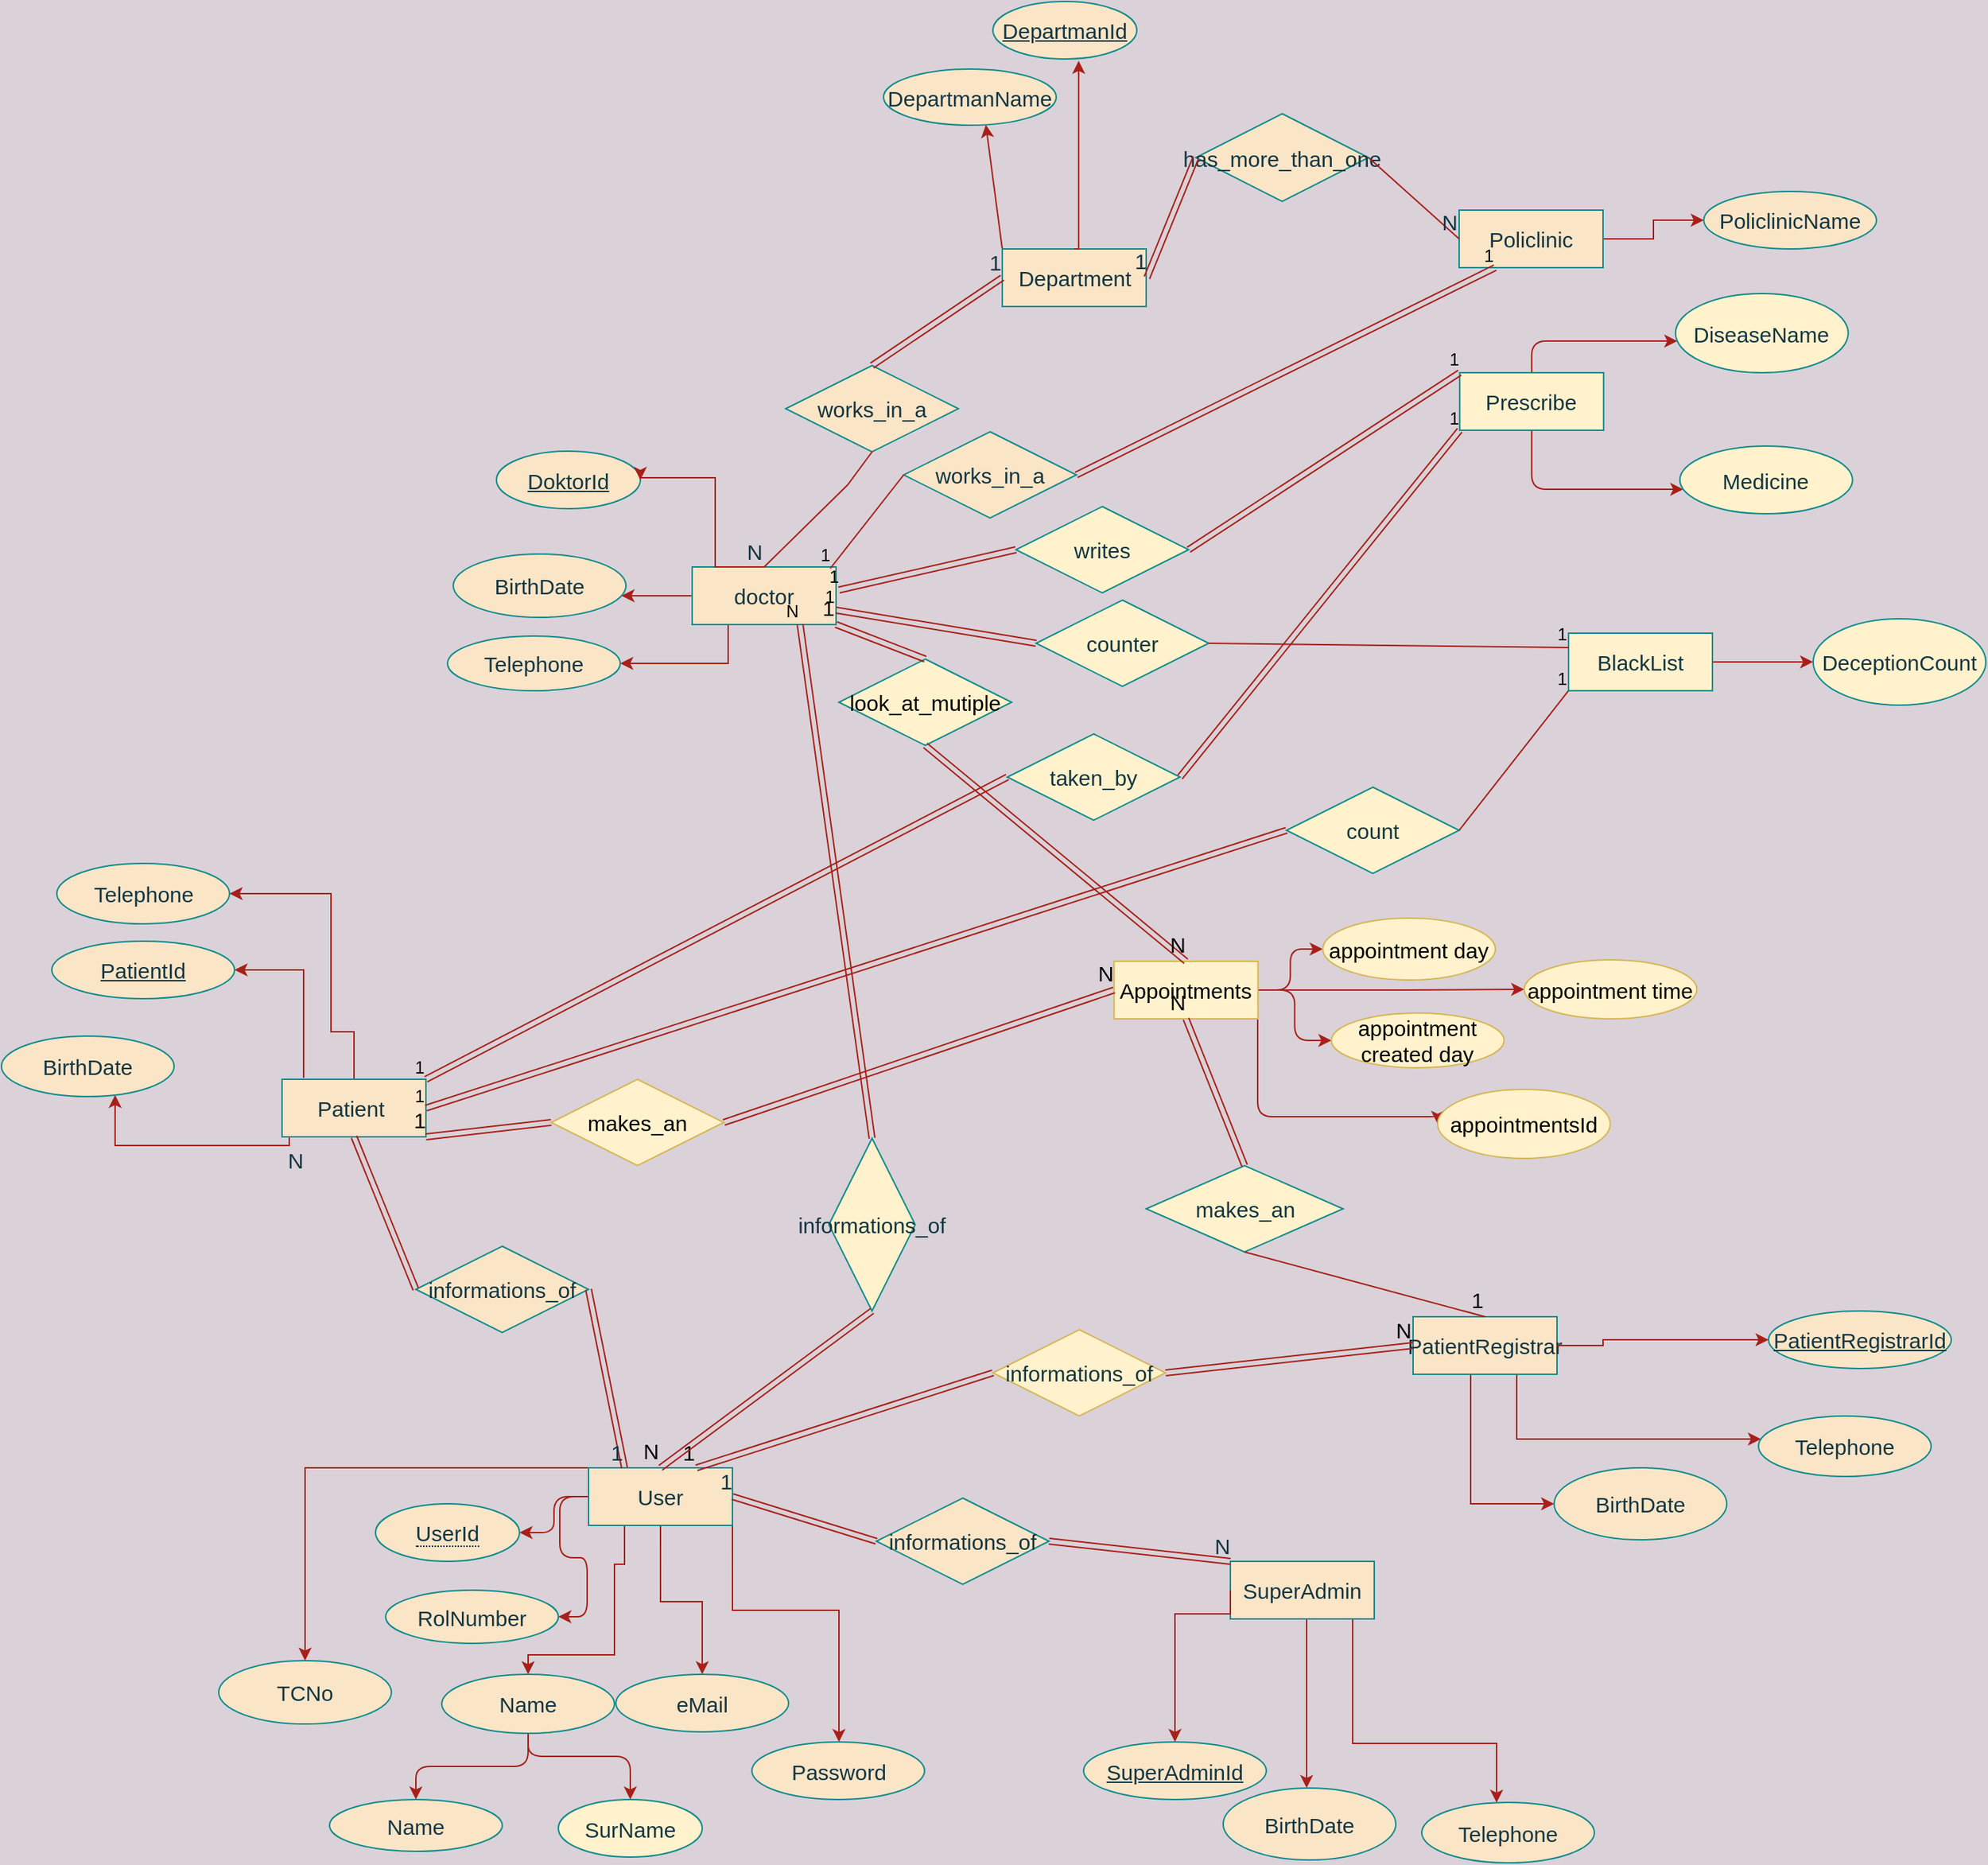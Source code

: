 <mxfile version="14.6.1" type="device" pages="2"><diagram id="uoo-feYlj71IpdQQtwXi" name="Page-1"><mxGraphModel dx="2315" dy="1972" grid="0" gridSize="10" guides="1" tooltips="1" connect="1" arrows="1" fold="1" page="1" pageScale="1" pageWidth="827" pageHeight="1169" background="#DAD2D8" math="0" shadow="0"><root><mxCell id="0"/><mxCell id="1" parent="0"/><mxCell id="DQ1K6QpYtlFkq78ERx-i-27" value="" style="edgeStyle=orthogonalEdgeStyle;rounded=0;orthogonalLoop=1;jettySize=auto;html=1;exitX=0.25;exitY=1;exitDx=0;exitDy=0;strokeColor=#A8201A;fontColor=#143642;labelBackgroundColor=#DAD2D8;fontSize=15;entryX=1;entryY=0.5;entryDx=0;entryDy=0;" parent="1" source="DQ1K6QpYtlFkq78ERx-i-9" target="DQ1K6QpYtlFkq78ERx-i-25" edge="1"><mxGeometry relative="1" as="geometry"><Array as="points"><mxPoint x="236" y="130"/></Array></mxGeometry></mxCell><mxCell id="DQ1K6QpYtlFkq78ERx-i-110" value="" style="edgeStyle=orthogonalEdgeStyle;rounded=0;orthogonalLoop=1;jettySize=auto;html=1;strokeColor=#A8201A;fontColor=#143642;labelBackgroundColor=#DAD2D8;fontSize=15;" parent="1" source="DQ1K6QpYtlFkq78ERx-i-9" target="DQ1K6QpYtlFkq78ERx-i-109" edge="1"><mxGeometry relative="1" as="geometry"><Array as="points"><mxPoint x="172" y="83"/><mxPoint x="172" y="83"/></Array></mxGeometry></mxCell><mxCell id="DQ1K6QpYtlFkq78ERx-i-9" value="doctor" style="whiteSpace=wrap;html=1;align=center;fillColor=#FAE5C7;strokeColor=#0F8B8D;fontColor=#143642;fontSize=15;" parent="1" vertex="1"><mxGeometry x="211" y="63" width="100" height="40" as="geometry"/></mxCell><mxCell id="DQ1K6QpYtlFkq78ERx-i-25" value="Telephone" style="ellipse;whiteSpace=wrap;html=1;fillColor=#FAE5C7;strokeColor=#0F8B8D;fontColor=#143642;fontSize=15;" parent="1" vertex="1"><mxGeometry x="41" y="110.99" width="120" height="38" as="geometry"/></mxCell><mxCell id="DQ1K6QpYtlFkq78ERx-i-42" value="" style="edgeStyle=orthogonalEdgeStyle;rounded=0;orthogonalLoop=1;jettySize=auto;html=1;strokeColor=#A8201A;fontColor=#143642;labelBackgroundColor=#DAD2D8;fontSize=15;" parent="1" source="DQ1K6QpYtlFkq78ERx-i-31" target="DQ1K6QpYtlFkq78ERx-i-41" edge="1"><mxGeometry relative="1" as="geometry"><Array as="points"><mxPoint x="434" y="-262"/></Array></mxGeometry></mxCell><mxCell id="DQ1K6QpYtlFkq78ERx-i-31" value="Department" style="whiteSpace=wrap;html=1;align=center;fillColor=#FAE5C7;strokeColor=#0F8B8D;fontColor=#143642;fontSize=15;" parent="1" vertex="1"><mxGeometry x="426.5" y="-158" width="100" height="40" as="geometry"/></mxCell><mxCell id="DQ1K6QpYtlFkq78ERx-i-39" value="DoktorId" style="ellipse;whiteSpace=wrap;html=1;align=center;fontStyle=4;fillColor=#FAE5C7;strokeColor=#0F8B8D;fontColor=#143642;fontSize=15;" parent="1" vertex="1"><mxGeometry x="75" y="-17.5" width="100" height="40" as="geometry"/></mxCell><mxCell id="DQ1K6QpYtlFkq78ERx-i-40" value="" style="edgeStyle=orthogonalEdgeStyle;rounded=0;orthogonalLoop=1;jettySize=auto;html=1;exitX=0.5;exitY=0;exitDx=0;exitDy=0;strokeColor=#A8201A;fontColor=#143642;labelBackgroundColor=#DAD2D8;entryX=1;entryY=0.5;entryDx=0;entryDy=0;fontSize=15;" parent="1" source="DQ1K6QpYtlFkq78ERx-i-9" target="DQ1K6QpYtlFkq78ERx-i-39" edge="1"><mxGeometry relative="1" as="geometry"><mxPoint x="303" y="110" as="sourcePoint"/><mxPoint x="328" y="191.504" as="targetPoint"/><Array as="points"><mxPoint x="227" y="63"/><mxPoint x="227" y="1"/></Array></mxGeometry></mxCell><mxCell id="DQ1K6QpYtlFkq78ERx-i-41" value="DepartmanName" style="ellipse;whiteSpace=wrap;html=1;fillColor=#FAE5C7;strokeColor=#0F8B8D;fontColor=#143642;fontSize=15;" parent="1" vertex="1"><mxGeometry x="344" y="-283" width="120" height="39" as="geometry"/></mxCell><mxCell id="DQ1K6QpYtlFkq78ERx-i-45" value="DepartmanId" style="ellipse;whiteSpace=wrap;html=1;align=center;fontStyle=4;fillColor=#FAE5C7;strokeColor=#0F8B8D;fontColor=#143642;fontSize=15;" parent="1" vertex="1"><mxGeometry x="420" y="-330" width="100" height="40" as="geometry"/></mxCell><mxCell id="DQ1K6QpYtlFkq78ERx-i-47" value="" style="edgeStyle=orthogonalEdgeStyle;rounded=0;orthogonalLoop=1;jettySize=auto;html=1;exitX=0.5;exitY=0;exitDx=0;exitDy=0;entryX=0.596;entryY=1.032;entryDx=0;entryDy=0;entryPerimeter=0;strokeColor=#A8201A;fontColor=#143642;labelBackgroundColor=#DAD2D8;fontSize=15;" parent="1" source="DQ1K6QpYtlFkq78ERx-i-31" target="DQ1K6QpYtlFkq78ERx-i-45" edge="1"><mxGeometry relative="1" as="geometry"><mxPoint x="715.5" y="-43.0" as="sourcePoint"/><mxPoint x="715.5" y="-94" as="targetPoint"/><Array as="points"><mxPoint x="480" y="-158"/></Array></mxGeometry></mxCell><mxCell id="DQ1K6QpYtlFkq78ERx-i-54" value="" style="edgeStyle=orthogonalEdgeStyle;rounded=0;orthogonalLoop=1;jettySize=auto;html=1;strokeColor=#A8201A;fontColor=#143642;labelBackgroundColor=#DAD2D8;fontSize=15;" parent="1" source="DQ1K6QpYtlFkq78ERx-i-50" target="DQ1K6QpYtlFkq78ERx-i-53" edge="1"><mxGeometry relative="1" as="geometry"/></mxCell><mxCell id="DQ1K6QpYtlFkq78ERx-i-50" value="Policlinic" style="whiteSpace=wrap;html=1;align=center;fillColor=#FAE5C7;strokeColor=#0F8B8D;fontColor=#143642;fontSize=15;" parent="1" vertex="1"><mxGeometry x="744" y="-185" width="100" height="40" as="geometry"/></mxCell><mxCell id="DQ1K6QpYtlFkq78ERx-i-53" value="PoliclinicName" style="ellipse;whiteSpace=wrap;html=1;fillColor=#FAE5C7;strokeColor=#0F8B8D;fontColor=#143642;fontSize=15;" parent="1" vertex="1"><mxGeometry x="914" y="-198" width="120" height="40" as="geometry"/></mxCell><mxCell id="DQ1K6QpYtlFkq78ERx-i-58" value="&lt;font style=&quot;vertical-align: inherit ; font-size: 15px&quot;&gt;&lt;font style=&quot;vertical-align: inherit ; font-size: 15px&quot;&gt;&lt;font style=&quot;vertical-align: inherit ; font-size: 15px&quot;&gt;&lt;font style=&quot;vertical-align: inherit ; font-size: 15px&quot;&gt;works_in_a&lt;/font&gt;&lt;/font&gt;&lt;/font&gt;&lt;/font&gt;" style="shape=rhombus;perimeter=rhombusPerimeter;whiteSpace=wrap;html=1;align=center;fillColor=#FAE5C7;strokeColor=#0F8B8D;fontColor=#143642;fontSize=15;" parent="1" vertex="1"><mxGeometry x="276" y="-77" width="120" height="60" as="geometry"/></mxCell><mxCell id="DQ1K6QpYtlFkq78ERx-i-65" value="&lt;font style=&quot;vertical-align: inherit ; font-size: 15px&quot;&gt;&lt;font style=&quot;vertical-align: inherit ; font-size: 15px&quot;&gt;has_more_than_one&lt;/font&gt;&lt;/font&gt;" style="shape=rhombus;perimeter=rhombusPerimeter;whiteSpace=wrap;html=1;align=center;fillColor=#FAE5C7;strokeColor=#0F8B8D;fontColor=#143642;fontSize=15;" parent="1" vertex="1"><mxGeometry x="561" y="-252" width="120" height="61" as="geometry"/></mxCell><mxCell id="DQ1K6QpYtlFkq78ERx-i-68" value="" style="shape=link;html=1;rounded=0;entryX=0;entryY=0.5;entryDx=0;entryDy=0;exitX=0.5;exitY=0;exitDx=0;exitDy=0;strokeColor=#A8201A;fontColor=#143642;labelBackgroundColor=#DAD2D8;fontSize=15;" parent="1" source="DQ1K6QpYtlFkq78ERx-i-58" target="DQ1K6QpYtlFkq78ERx-i-31" edge="1"><mxGeometry relative="1" as="geometry"><mxPoint x="384" y="-108.67" as="sourcePoint"/><mxPoint x="544" y="-108.67" as="targetPoint"/><Array as="points"/></mxGeometry></mxCell><mxCell id="DQ1K6QpYtlFkq78ERx-i-69" value="1" style="resizable=0;html=1;align=right;verticalAlign=bottom;fillColor=#FAE5C7;strokeColor=#0F8B8D;fontColor=#143642;fontSize=15;" parent="DQ1K6QpYtlFkq78ERx-i-68" connectable="0" vertex="1"><mxGeometry x="1" relative="1" as="geometry"/></mxCell><mxCell id="DQ1K6QpYtlFkq78ERx-i-70" value="" style="endArrow=none;html=1;rounded=0;entryX=0.5;entryY=0;entryDx=0;entryDy=0;exitX=0.5;exitY=1;exitDx=0;exitDy=0;strokeColor=#A8201A;fontColor=#143642;labelBackgroundColor=#DAD2D8;fontSize=15;" parent="1" source="DQ1K6QpYtlFkq78ERx-i-58" target="DQ1K6QpYtlFkq78ERx-i-9" edge="1"><mxGeometry relative="1" as="geometry"><mxPoint x="316" y="14.33" as="sourcePoint"/><mxPoint x="476" y="14.33" as="targetPoint"/><Array as="points"><mxPoint x="319" y="6"/></Array></mxGeometry></mxCell><mxCell id="DQ1K6QpYtlFkq78ERx-i-71" value="N" style="resizable=0;html=1;align=right;verticalAlign=bottom;fillColor=#FAE5C7;strokeColor=#0F8B8D;fontColor=#143642;fontSize=15;" parent="DQ1K6QpYtlFkq78ERx-i-70" connectable="0" vertex="1"><mxGeometry x="1" relative="1" as="geometry"/></mxCell><mxCell id="DQ1K6QpYtlFkq78ERx-i-72" value="" style="shape=link;html=1;rounded=0;exitX=0;exitY=0.5;exitDx=0;exitDy=0;strokeColor=#A8201A;fontColor=#143642;labelBackgroundColor=#DAD2D8;fontSize=15;" parent="1" source="DQ1K6QpYtlFkq78ERx-i-65" edge="1"><mxGeometry relative="1" as="geometry"><mxPoint x="542" y="89" as="sourcePoint"/><mxPoint x="527" y="-138" as="targetPoint"/><Array as="points"/></mxGeometry></mxCell><mxCell id="DQ1K6QpYtlFkq78ERx-i-73" value="1" style="resizable=0;html=1;align=right;verticalAlign=bottom;fillColor=#FAE5C7;strokeColor=#0F8B8D;fontColor=#143642;fontSize=15;" parent="DQ1K6QpYtlFkq78ERx-i-72" connectable="0" vertex="1"><mxGeometry x="1" relative="1" as="geometry"/></mxCell><mxCell id="DQ1K6QpYtlFkq78ERx-i-74" value="" style="endArrow=none;html=1;rounded=0;entryX=0;entryY=0.5;entryDx=0;entryDy=0;exitX=1;exitY=0.5;exitDx=0;exitDy=0;strokeColor=#A8201A;fontColor=#143642;labelBackgroundColor=#DAD2D8;fontSize=15;" parent="1" source="DQ1K6QpYtlFkq78ERx-i-65" target="DQ1K6QpYtlFkq78ERx-i-50" edge="1"><mxGeometry relative="1" as="geometry"><mxPoint x="911" y="-77" as="sourcePoint"/><mxPoint x="271" y="73.0" as="targetPoint"/><Array as="points"/></mxGeometry></mxCell><mxCell id="DQ1K6QpYtlFkq78ERx-i-75" value="N" style="resizable=0;html=1;align=right;verticalAlign=bottom;fillColor=#FAE5C7;strokeColor=#0F8B8D;fontColor=#143642;fontSize=15;" parent="DQ1K6QpYtlFkq78ERx-i-74" connectable="0" vertex="1"><mxGeometry x="1" relative="1" as="geometry"/></mxCell><mxCell id="DQ1K6QpYtlFkq78ERx-i-109" value="BirthDate" style="ellipse;whiteSpace=wrap;html=1;fillColor=#FAE5C7;strokeColor=#0F8B8D;fontColor=#143642;fontSize=15;" parent="1" vertex="1"><mxGeometry x="45" y="54" width="120" height="44" as="geometry"/></mxCell><mxCell id="DQ1K6QpYtlFkq78ERx-i-163" value="" style="edgeStyle=orthogonalEdgeStyle;rounded=0;orthogonalLoop=1;jettySize=auto;html=1;strokeColor=#A8201A;fontColor=#143642;labelBackgroundColor=#DAD2D8;fontSize=15;" parent="1" source="DQ1K6QpYtlFkq78ERx-i-167" target="DQ1K6QpYtlFkq78ERx-i-174" edge="1"><mxGeometry relative="1" as="geometry"><Array as="points"><mxPoint x="784" y="669"/></Array></mxGeometry></mxCell><mxCell id="DQ1K6QpYtlFkq78ERx-i-166" value="" style="edgeStyle=orthogonalEdgeStyle;rounded=0;orthogonalLoop=1;jettySize=auto;html=1;strokeColor=#A8201A;fontColor=#143642;labelBackgroundColor=#DAD2D8;fontSize=15;" parent="1" source="DQ1K6QpYtlFkq78ERx-i-167" target="DQ1K6QpYtlFkq78ERx-i-179" edge="1"><mxGeometry relative="1" as="geometry"><Array as="points"><mxPoint x="752" y="635"/><mxPoint x="752" y="635"/></Array></mxGeometry></mxCell><mxCell id="DQ1K6QpYtlFkq78ERx-i-167" value="&lt;font style=&quot;vertical-align: inherit; font-size: 15px;&quot;&gt;&lt;font style=&quot;vertical-align: inherit; font-size: 15px;&quot;&gt;PatientRegistrar&lt;/font&gt;&lt;/font&gt;" style="whiteSpace=wrap;html=1;align=center;fillColor=#FAE5C7;strokeColor=#0F8B8D;fontColor=#143642;fontSize=15;" parent="1" vertex="1"><mxGeometry x="712" y="584" width="100" height="40" as="geometry"/></mxCell><mxCell id="DQ1K6QpYtlFkq78ERx-i-174" value="Telephone" style="ellipse;whiteSpace=wrap;html=1;fillColor=#FAE5C7;strokeColor=#0F8B8D;fontColor=#143642;fontSize=15;" parent="1" vertex="1"><mxGeometry x="952" y="653" width="120" height="42" as="geometry"/></mxCell><mxCell id="DQ1K6QpYtlFkq78ERx-i-177" value="&lt;font style=&quot;vertical-align: inherit; font-size: 15px;&quot;&gt;&lt;font style=&quot;vertical-align: inherit; font-size: 15px;&quot;&gt;PatientRegistrarId&lt;/font&gt;&lt;/font&gt;" style="ellipse;whiteSpace=wrap;html=1;align=center;fontStyle=4;fillColor=#FAE5C7;strokeColor=#0F8B8D;fontColor=#143642;fontSize=15;" parent="1" vertex="1"><mxGeometry x="959" y="580" width="127" height="40" as="geometry"/></mxCell><mxCell id="DQ1K6QpYtlFkq78ERx-i-179" value="BirthDate" style="ellipse;whiteSpace=wrap;html=1;fillColor=#FAE5C7;strokeColor=#0F8B8D;fontColor=#143642;fontSize=15;" parent="1" vertex="1"><mxGeometry x="810" y="689" width="120" height="50" as="geometry"/></mxCell><mxCell id="DQ1K6QpYtlFkq78ERx-i-205" value="" style="edgeStyle=orthogonalEdgeStyle;rounded=0;orthogonalLoop=1;jettySize=auto;html=1;exitX=0.25;exitY=1;exitDx=0;exitDy=0;strokeColor=#A8201A;fontColor=#143642;labelBackgroundColor=#DAD2D8;fontSize=15;" parent="1" source="DQ1K6QpYtlFkq78ERx-i-226" target="DQ1K6QpYtlFkq78ERx-i-214" edge="1"><mxGeometry relative="1" as="geometry"><Array as="points"><mxPoint x="164" y="756"/><mxPoint x="157" y="756"/><mxPoint x="157" y="819"/></Array></mxGeometry></mxCell><mxCell id="DQ1K6QpYtlFkq78ERx-i-206" value="" style="edgeStyle=orthogonalEdgeStyle;rounded=0;orthogonalLoop=1;jettySize=auto;html=1;strokeColor=#A8201A;fontColor=#143642;labelBackgroundColor=#DAD2D8;exitX=0;exitY=0;exitDx=0;exitDy=0;fontSize=15;" parent="1" source="DQ1K6QpYtlFkq78ERx-i-226" target="DQ1K6QpYtlFkq78ERx-i-217" edge="1"><mxGeometry relative="1" as="geometry"><Array as="points"><mxPoint x="70" y="689"/><mxPoint x="70" y="689"/></Array></mxGeometry></mxCell><mxCell id="DQ1K6QpYtlFkq78ERx-i-207" value="" style="edgeStyle=orthogonalEdgeStyle;rounded=0;orthogonalLoop=1;jettySize=auto;html=1;strokeColor=#A8201A;fontColor=#143642;labelBackgroundColor=#DAD2D8;fontSize=15;" parent="1" source="DQ1K6QpYtlFkq78ERx-i-211" target="DQ1K6QpYtlFkq78ERx-i-218" edge="1"><mxGeometry relative="1" as="geometry"><Array as="points"><mxPoint x="670" y="880.5"/><mxPoint x="770" y="880.5"/></Array></mxGeometry></mxCell><mxCell id="DQ1K6QpYtlFkq78ERx-i-208" value="" style="edgeStyle=orthogonalEdgeStyle;rounded=0;orthogonalLoop=1;jettySize=auto;html=1;exitX=0.5;exitY=1;exitDx=0;exitDy=0;strokeColor=#A8201A;fontColor=#143642;labelBackgroundColor=#DAD2D8;fontSize=15;" parent="1" source="DQ1K6QpYtlFkq78ERx-i-226" target="DQ1K6QpYtlFkq78ERx-i-219" edge="1"><mxGeometry relative="1" as="geometry"><Array as="points"><mxPoint x="189" y="782"/><mxPoint x="218" y="782"/></Array></mxGeometry></mxCell><mxCell id="DQ1K6QpYtlFkq78ERx-i-209" value="" style="edgeStyle=orthogonalEdgeStyle;rounded=0;orthogonalLoop=1;jettySize=auto;html=1;exitX=1;exitY=1;exitDx=0;exitDy=0;strokeColor=#A8201A;fontColor=#143642;labelBackgroundColor=#DAD2D8;fontSize=15;" parent="1" source="DQ1K6QpYtlFkq78ERx-i-226" target="DQ1K6QpYtlFkq78ERx-i-220" edge="1"><mxGeometry relative="1" as="geometry"><Array as="points"><mxPoint x="239" y="788"/><mxPoint x="313" y="788"/></Array></mxGeometry></mxCell><mxCell id="DQ1K6QpYtlFkq78ERx-i-210" value="" style="edgeStyle=orthogonalEdgeStyle;rounded=0;orthogonalLoop=1;jettySize=auto;html=1;strokeColor=#A8201A;fontColor=#143642;labelBackgroundColor=#DAD2D8;fontSize=15;" parent="1" source="DQ1K6QpYtlFkq78ERx-i-211" target="DQ1K6QpYtlFkq78ERx-i-223" edge="1"><mxGeometry relative="1" as="geometry"><Array as="points"><mxPoint x="638" y="821"/><mxPoint x="638" y="821"/></Array></mxGeometry></mxCell><mxCell id="DQ1K6QpYtlFkq78ERx-i-211" value="&lt;span style=&quot;font-size: 15px;&quot;&gt;SuperAdmin&lt;/span&gt;" style="whiteSpace=wrap;html=1;align=center;fillColor=#FAE5C7;strokeColor=#0F8B8D;fontColor=#143642;fontSize=15;" parent="1" vertex="1"><mxGeometry x="585" y="754" width="100" height="40" as="geometry"/></mxCell><mxCell id="DQ1K6QpYtlFkq78ERx-i-272" value="" style="edgeStyle=orthogonalEdgeStyle;curved=0;rounded=1;sketch=0;orthogonalLoop=1;jettySize=auto;html=1;fontColor=#143642;strokeColor=#A8201A;fillColor=#FAE5C7;fontSize=15;" parent="1" source="DQ1K6QpYtlFkq78ERx-i-214" target="DQ1K6QpYtlFkq78ERx-i-271" edge="1"><mxGeometry relative="1" as="geometry"/></mxCell><mxCell id="DQ1K6QpYtlFkq78ERx-i-274" value="" style="edgeStyle=orthogonalEdgeStyle;curved=0;rounded=1;sketch=0;orthogonalLoop=1;jettySize=auto;html=1;fontColor=#143642;strokeColor=#A8201A;fillColor=#FAE5C7;entryX=0.5;entryY=0;entryDx=0;entryDy=0;fontSize=15;" parent="1" source="DQ1K6QpYtlFkq78ERx-i-214" target="DQ1K6QpYtlFkq78ERx-i-275" edge="1"><mxGeometry relative="1" as="geometry"><mxPoint x="153" y="931.5" as="targetPoint"/><Array as="points"><mxPoint x="97" y="889.5"/><mxPoint x="168" y="889.5"/></Array></mxGeometry></mxCell><mxCell id="DQ1K6QpYtlFkq78ERx-i-214" value="&lt;font style=&quot;vertical-align: inherit; font-size: 15px;&quot;&gt;&lt;font style=&quot;vertical-align: inherit; font-size: 15px;&quot;&gt;Name&lt;/font&gt;&lt;/font&gt;" style="ellipse;whiteSpace=wrap;html=1;fillColor=#FAE5C7;strokeColor=#0F8B8D;fontColor=#143642;fontSize=15;" parent="1" vertex="1"><mxGeometry x="36.99" y="832.5" width="120" height="41" as="geometry"/></mxCell><mxCell id="DQ1K6QpYtlFkq78ERx-i-217" value="&lt;font style=&quot;vertical-align: inherit; font-size: 15px;&quot;&gt;&lt;font style=&quot;vertical-align: inherit; font-size: 15px;&quot;&gt;TCNo&lt;/font&gt;&lt;/font&gt;" style="ellipse;whiteSpace=wrap;html=1;fillColor=#FAE5C7;strokeColor=#0F8B8D;fontColor=#143642;fontSize=15;" parent="1" vertex="1"><mxGeometry x="-118" y="823" width="120" height="44" as="geometry"/></mxCell><mxCell id="DQ1K6QpYtlFkq78ERx-i-218" value="Telephone" style="ellipse;whiteSpace=wrap;html=1;fillColor=#FAE5C7;strokeColor=#0F8B8D;fontColor=#143642;fontSize=15;" parent="1" vertex="1"><mxGeometry x="718" y="921.5" width="120" height="42" as="geometry"/></mxCell><mxCell id="DQ1K6QpYtlFkq78ERx-i-219" value="&lt;font style=&quot;vertical-align: inherit; font-size: 15px;&quot;&gt;&lt;font style=&quot;vertical-align: inherit; font-size: 15px;&quot;&gt;eMail&lt;/font&gt;&lt;/font&gt;" style="ellipse;whiteSpace=wrap;html=1;fillColor=#FAE5C7;strokeColor=#0F8B8D;fontColor=#143642;fontSize=15;" parent="1" vertex="1"><mxGeometry x="158" y="832.5" width="120" height="40" as="geometry"/></mxCell><mxCell id="DQ1K6QpYtlFkq78ERx-i-220" value="&lt;font style=&quot;vertical-align: inherit; font-size: 15px;&quot;&gt;&lt;font style=&quot;vertical-align: inherit; font-size: 15px;&quot;&gt;&lt;font style=&quot;vertical-align: inherit; font-size: 15px;&quot;&gt;&lt;font style=&quot;vertical-align: inherit; font-size: 15px;&quot;&gt;Password&lt;/font&gt;&lt;/font&gt;&lt;/font&gt;&lt;/font&gt;" style="ellipse;whiteSpace=wrap;html=1;fillColor=#FAE5C7;strokeColor=#0F8B8D;fontColor=#143642;fontSize=15;" parent="1" vertex="1"><mxGeometry x="252.5" y="879.5" width="120" height="40" as="geometry"/></mxCell><mxCell id="DQ1K6QpYtlFkq78ERx-i-221" value="&lt;font style=&quot;vertical-align: inherit; font-size: 15px;&quot;&gt;&lt;font style=&quot;vertical-align: inherit; font-size: 15px;&quot;&gt;SuperAdminId&lt;/font&gt;&lt;/font&gt;" style="ellipse;whiteSpace=wrap;html=1;align=center;fontStyle=4;fillColor=#FAE5C7;strokeColor=#0F8B8D;fontColor=#143642;fontSize=15;" parent="1" vertex="1"><mxGeometry x="483" y="879.5" width="127" height="40" as="geometry"/></mxCell><mxCell id="DQ1K6QpYtlFkq78ERx-i-222" value="" style="edgeStyle=orthogonalEdgeStyle;rounded=0;orthogonalLoop=1;jettySize=auto;html=1;entryX=0.5;entryY=0;entryDx=0;entryDy=0;exitX=0;exitY=0.5;exitDx=0;exitDy=0;strokeColor=#A8201A;fontColor=#143642;labelBackgroundColor=#DAD2D8;fontSize=15;" parent="1" source="DQ1K6QpYtlFkq78ERx-i-211" target="DQ1K6QpYtlFkq78ERx-i-221" edge="1"><mxGeometry relative="1" as="geometry"><mxPoint x="659" y="390" as="sourcePoint"/><mxPoint x="659" y="437.0" as="targetPoint"/><Array as="points"><mxPoint x="547" y="790.5"/></Array></mxGeometry></mxCell><mxCell id="DQ1K6QpYtlFkq78ERx-i-223" value="BirthDate" style="ellipse;whiteSpace=wrap;html=1;fillColor=#FAE5C7;strokeColor=#0F8B8D;fontColor=#143642;fontSize=15;" parent="1" vertex="1"><mxGeometry x="580" y="911.5" width="120" height="50" as="geometry"/></mxCell><mxCell id="DQ1K6QpYtlFkq78ERx-i-188" value="" style="edgeStyle=orthogonalEdgeStyle;rounded=0;orthogonalLoop=1;jettySize=auto;html=1;exitX=0.5;exitY=0;exitDx=0;exitDy=0;strokeColor=#A8201A;fontColor=#143642;labelBackgroundColor=#DAD2D8;fontSize=15;" parent="1" source="DQ1K6QpYtlFkq78ERx-i-192" target="DQ1K6QpYtlFkq78ERx-i-199" edge="1"><mxGeometry relative="1" as="geometry"><Array as="points"><mxPoint x="-24" y="386"/><mxPoint x="-40" y="386"/></Array></mxGeometry></mxCell><mxCell id="DQ1K6QpYtlFkq78ERx-i-191" value="" style="edgeStyle=orthogonalEdgeStyle;rounded=0;orthogonalLoop=1;jettySize=auto;html=1;strokeColor=#A8201A;fontColor=#143642;labelBackgroundColor=#DAD2D8;fontSize=15;" parent="1" source="DQ1K6QpYtlFkq78ERx-i-192" target="DQ1K6QpYtlFkq78ERx-i-204" edge="1"><mxGeometry relative="1" as="geometry"><Array as="points"><mxPoint x="-69" y="465"/><mxPoint x="-190" y="465"/></Array></mxGeometry></mxCell><mxCell id="DQ1K6QpYtlFkq78ERx-i-192" value="&lt;font style=&quot;vertical-align: inherit; font-size: 15px;&quot;&gt;&lt;font style=&quot;vertical-align: inherit; font-size: 15px;&quot;&gt;Patient&amp;nbsp;&lt;/font&gt;&lt;/font&gt;" style="whiteSpace=wrap;html=1;align=center;fillColor=#FAE5C7;strokeColor=#0F8B8D;fontColor=#143642;fontSize=15;" parent="1" vertex="1"><mxGeometry x="-74" y="419" width="100" height="40" as="geometry"/></mxCell><mxCell id="DQ1K6QpYtlFkq78ERx-i-199" value="&lt;font style=&quot;vertical-align: inherit ; font-size: 15px&quot;&gt;&lt;font style=&quot;vertical-align: inherit ; font-size: 15px&quot;&gt;Telephone&lt;/font&gt;&lt;/font&gt;" style="ellipse;whiteSpace=wrap;html=1;fillColor=#FAE5C7;strokeColor=#0F8B8D;fontColor=#143642;fontSize=15;" parent="1" vertex="1"><mxGeometry x="-230.5" y="269" width="120" height="42" as="geometry"/></mxCell><mxCell id="DQ1K6QpYtlFkq78ERx-i-202" value="&lt;font style=&quot;vertical-align: inherit; font-size: 15px;&quot;&gt;&lt;font style=&quot;vertical-align: inherit; font-size: 15px;&quot;&gt;PatientId&lt;/font&gt;&lt;/font&gt;" style="ellipse;whiteSpace=wrap;html=1;align=center;fontStyle=4;fillColor=#FAE5C7;strokeColor=#0F8B8D;fontColor=#143642;fontSize=15;" parent="1" vertex="1"><mxGeometry x="-234" y="323" width="127" height="40" as="geometry"/></mxCell><mxCell id="DQ1K6QpYtlFkq78ERx-i-204" value="BirthDate" style="ellipse;whiteSpace=wrap;html=1;fillColor=#FAE5C7;strokeColor=#0F8B8D;fontColor=#143642;fontSize=15;" parent="1" vertex="1"><mxGeometry x="-269" y="389" width="120" height="42" as="geometry"/></mxCell><mxCell id="DQ1K6QpYtlFkq78ERx-i-228" value="" style="edgeStyle=orthogonalEdgeStyle;curved=0;rounded=1;sketch=0;orthogonalLoop=1;jettySize=auto;html=1;strokeColor=#A8201A;fontColor=#143642;labelBackgroundColor=#DAD2D8;entryX=1;entryY=0.5;entryDx=0;entryDy=0;fontSize=15;" parent="1" source="DQ1K6QpYtlFkq78ERx-i-226" target="DQ1K6QpYtlFkq78ERx-i-227" edge="1"><mxGeometry relative="1" as="geometry"/></mxCell><mxCell id="DQ1K6QpYtlFkq78ERx-i-232" value="" style="edgeStyle=orthogonalEdgeStyle;curved=0;rounded=1;sketch=0;orthogonalLoop=1;jettySize=auto;html=1;entryX=1;entryY=0.5;entryDx=0;entryDy=0;strokeColor=#A8201A;fontColor=#143642;labelBackgroundColor=#DAD2D8;fontSize=15;" parent="1" source="DQ1K6QpYtlFkq78ERx-i-226" target="DQ1K6QpYtlFkq78ERx-i-231" edge="1"><mxGeometry relative="1" as="geometry"><Array as="points"/></mxGeometry></mxCell><mxCell id="DQ1K6QpYtlFkq78ERx-i-226" value="User" style="whiteSpace=wrap;html=1;align=center;rounded=0;sketch=0;fillColor=#FAE5C7;strokeColor=#0F8B8D;fontColor=#143642;fontSize=15;" parent="1" vertex="1"><mxGeometry x="138.99" y="689" width="100" height="40" as="geometry"/></mxCell><mxCell id="DQ1K6QpYtlFkq78ERx-i-227" value="RolNumber" style="ellipse;whiteSpace=wrap;html=1;rounded=0;sketch=0;fillColor=#FAE5C7;strokeColor=#0F8B8D;fontColor=#143642;fontSize=15;" parent="1" vertex="1"><mxGeometry x="-2.0" y="774" width="120" height="37" as="geometry"/></mxCell><mxCell id="DQ1K6QpYtlFkq78ERx-i-231" value="&lt;span style=&quot;border-bottom: 1px dotted; font-size: 15px;&quot;&gt;UserId&lt;/span&gt;" style="ellipse;whiteSpace=wrap;html=1;align=center;rounded=0;sketch=0;fillColor=#FAE5C7;strokeColor=#0F8B8D;fontColor=#143642;fontSize=15;" parent="1" vertex="1"><mxGeometry x="-9.0" y="714" width="100" height="40" as="geometry"/></mxCell><mxCell id="DQ1K6QpYtlFkq78ERx-i-235" value="" style="edgeStyle=orthogonalEdgeStyle;rounded=0;orthogonalLoop=1;jettySize=auto;html=1;entryX=1;entryY=0.5;entryDx=0;entryDy=0;strokeColor=#A8201A;fontColor=#143642;labelBackgroundColor=#DAD2D8;fontSize=15;" parent="1" target="DQ1K6QpYtlFkq78ERx-i-202" edge="1"><mxGeometry relative="1" as="geometry"><Array as="points"><mxPoint x="-59" y="343"/></Array><mxPoint x="-59" y="418" as="sourcePoint"/><mxPoint x="-180.0" y="537" as="targetPoint"/></mxGeometry></mxCell><mxCell id="DQ1K6QpYtlFkq78ERx-i-241" value="informations_of" style="shape=rhombus;perimeter=rhombusPerimeter;whiteSpace=wrap;html=1;align=center;rounded=0;sketch=0;fillColor=#FAE5C7;strokeColor=#0F8B8D;fontColor=#143642;fontSize=15;" parent="1" vertex="1"><mxGeometry x="18.99" y="535" width="120" height="60" as="geometry"/></mxCell><mxCell id="DQ1K6QpYtlFkq78ERx-i-242" value="" style="shape=link;html=1;rounded=0;exitX=0;exitY=0.5;exitDx=0;exitDy=0;strokeColor=#A8201A;fontColor=#143642;labelBackgroundColor=#DAD2D8;entryX=0.5;entryY=1;entryDx=0;entryDy=0;fontSize=15;" parent="1" source="DQ1K6QpYtlFkq78ERx-i-241" target="DQ1K6QpYtlFkq78ERx-i-192" edge="1"><mxGeometry relative="1" as="geometry"><mxPoint x="425" y="693" as="sourcePoint"/><mxPoint x="-33" y="486" as="targetPoint"/></mxGeometry></mxCell><mxCell id="DQ1K6QpYtlFkq78ERx-i-243" value="N" style="resizable=0;html=1;align=right;verticalAlign=bottom;fillColor=#FAE5C7;strokeColor=#0F8B8D;fontColor=#143642;fontSize=15;" parent="DQ1K6QpYtlFkq78ERx-i-242" connectable="0" vertex="1"><mxGeometry x="1" relative="1" as="geometry"><mxPoint x="-34" y="28" as="offset"/></mxGeometry></mxCell><mxCell id="DQ1K6QpYtlFkq78ERx-i-244" value="" style="shape=link;html=1;rounded=0;entryX=0.25;entryY=0;entryDx=0;entryDy=0;exitX=1;exitY=0.5;exitDx=0;exitDy=0;strokeColor=#A8201A;fontColor=#143642;labelBackgroundColor=#DAD2D8;fontSize=15;" parent="1" source="DQ1K6QpYtlFkq78ERx-i-241" target="DQ1K6QpYtlFkq78ERx-i-226" edge="1"><mxGeometry relative="1" as="geometry"><mxPoint x="262" y="553" as="sourcePoint"/><mxPoint x="674" y="346" as="targetPoint"/></mxGeometry></mxCell><mxCell id="DQ1K6QpYtlFkq78ERx-i-245" value="1" style="resizable=0;html=1;align=right;verticalAlign=bottom;fillColor=#FAE5C7;strokeColor=#0F8B8D;fontColor=#143642;fontSize=15;" parent="DQ1K6QpYtlFkq78ERx-i-244" connectable="0" vertex="1"><mxGeometry x="1" relative="1" as="geometry"/></mxCell><mxCell id="DQ1K6QpYtlFkq78ERx-i-246" value="informations_of" style="shape=rhombus;perimeter=rhombusPerimeter;whiteSpace=wrap;html=1;align=center;rounded=0;sketch=0;fillColor=#FAE5C7;strokeColor=#0F8B8D;fontColor=#143642;fontSize=15;" parent="1" vertex="1"><mxGeometry x="339" y="710" width="120" height="60" as="geometry"/></mxCell><mxCell id="DQ1K6QpYtlFkq78ERx-i-247" value="" style="shape=link;html=1;rounded=0;entryX=1;entryY=0.5;entryDx=0;entryDy=0;exitX=0;exitY=0.5;exitDx=0;exitDy=0;strokeColor=#A8201A;fontColor=#143642;labelBackgroundColor=#DAD2D8;fontSize=15;" parent="1" source="DQ1K6QpYtlFkq78ERx-i-246" target="DQ1K6QpYtlFkq78ERx-i-226" edge="1"><mxGeometry relative="1" as="geometry"><mxPoint x="701" y="614" as="sourcePoint"/><mxPoint x="861" y="614" as="targetPoint"/></mxGeometry></mxCell><mxCell id="DQ1K6QpYtlFkq78ERx-i-248" value="1" style="resizable=0;html=1;align=right;verticalAlign=bottom;fillColor=#FAE5C7;strokeColor=#0F8B8D;fontColor=#143642;fontSize=15;" parent="DQ1K6QpYtlFkq78ERx-i-247" connectable="0" vertex="1"><mxGeometry x="1" relative="1" as="geometry"/></mxCell><mxCell id="DQ1K6QpYtlFkq78ERx-i-249" value="" style="shape=link;html=1;rounded=0;entryX=0;entryY=0;entryDx=0;entryDy=0;exitX=1;exitY=0.5;exitDx=0;exitDy=0;strokeColor=#A8201A;fontColor=#143642;labelBackgroundColor=#DAD2D8;fontSize=15;" parent="1" source="DQ1K6QpYtlFkq78ERx-i-246" target="DQ1K6QpYtlFkq78ERx-i-211" edge="1"><mxGeometry relative="1" as="geometry"><mxPoint x="60" y="892" as="sourcePoint"/><mxPoint x="220" y="892" as="targetPoint"/></mxGeometry></mxCell><mxCell id="DQ1K6QpYtlFkq78ERx-i-250" value="N" style="resizable=0;html=1;align=right;verticalAlign=bottom;fillColor=#FAE5C7;strokeColor=#0F8B8D;fontColor=#143642;fontSize=15;" parent="DQ1K6QpYtlFkq78ERx-i-249" connectable="0" vertex="1"><mxGeometry x="1" relative="1" as="geometry"/></mxCell><mxCell id="DQ1K6QpYtlFkq78ERx-i-252" value="&lt;span style=&quot;color: rgb(20 , 54 , 66)&quot;&gt;informations_of&lt;/span&gt;" style="shape=rhombus;perimeter=rhombusPerimeter;whiteSpace=wrap;html=1;align=center;rounded=0;sketch=0;strokeColor=#d6b656;fillColor=#fff2cc;fontSize=15;" parent="1" vertex="1"><mxGeometry x="420" y="593" width="120" height="60" as="geometry"/></mxCell><mxCell id="DQ1K6QpYtlFkq78ERx-i-253" value="" style="shape=link;html=1;rounded=0;fontColor=#143642;strokeColor=#A8201A;fillColor=#FAE5C7;entryX=0;entryY=0.5;entryDx=0;entryDy=0;exitX=1;exitY=0.5;exitDx=0;exitDy=0;fontSize=15;" parent="1" source="DQ1K6QpYtlFkq78ERx-i-252" target="DQ1K6QpYtlFkq78ERx-i-167" edge="1"><mxGeometry relative="1" as="geometry"><mxPoint x="665" y="501" as="sourcePoint"/><mxPoint x="825" y="501" as="targetPoint"/></mxGeometry></mxCell><mxCell id="DQ1K6QpYtlFkq78ERx-i-254" value="N" style="resizable=0;html=1;align=right;verticalAlign=bottom;fontSize=15;" parent="DQ1K6QpYtlFkq78ERx-i-253" connectable="0" vertex="1"><mxGeometry x="1" relative="1" as="geometry"/></mxCell><mxCell id="DQ1K6QpYtlFkq78ERx-i-255" value="" style="shape=link;html=1;rounded=0;fontColor=#143642;strokeColor=#A8201A;fillColor=#FAE5C7;entryX=0.75;entryY=0;entryDx=0;entryDy=0;exitX=0;exitY=0.5;exitDx=0;exitDy=0;fontSize=15;" parent="1" source="DQ1K6QpYtlFkq78ERx-i-252" target="DQ1K6QpYtlFkq78ERx-i-226" edge="1"><mxGeometry relative="1" as="geometry"><mxPoint x="470" y="685" as="sourcePoint"/><mxPoint x="630" y="685" as="targetPoint"/></mxGeometry></mxCell><mxCell id="DQ1K6QpYtlFkq78ERx-i-256" value="1" style="resizable=0;html=1;align=right;verticalAlign=bottom;fontSize=15;" parent="DQ1K6QpYtlFkq78ERx-i-255" connectable="0" vertex="1"><mxGeometry x="1" relative="1" as="geometry"/></mxCell><mxCell id="DQ1K6QpYtlFkq78ERx-i-262" value="" style="edgeStyle=orthogonalEdgeStyle;curved=0;rounded=1;sketch=0;orthogonalLoop=1;jettySize=auto;html=1;fontColor=#143642;strokeColor=#A8201A;fillColor=#FAE5C7;fontSize=15;" parent="1" source="DQ1K6QpYtlFkq78ERx-i-258" target="DQ1K6QpYtlFkq78ERx-i-261" edge="1"><mxGeometry relative="1" as="geometry"/></mxCell><mxCell id="DQ1K6QpYtlFkq78ERx-i-264" value="" style="edgeStyle=orthogonalEdgeStyle;curved=0;rounded=1;sketch=0;orthogonalLoop=1;jettySize=auto;html=1;fontColor=#143642;strokeColor=#A8201A;fillColor=#FAE5C7;fontSize=15;" parent="1" source="DQ1K6QpYtlFkq78ERx-i-258" target="DQ1K6QpYtlFkq78ERx-i-263" edge="1"><mxGeometry relative="1" as="geometry"/></mxCell><mxCell id="DQ1K6QpYtlFkq78ERx-i-266" value="" style="edgeStyle=orthogonalEdgeStyle;curved=0;rounded=1;sketch=0;orthogonalLoop=1;jettySize=auto;html=1;fontColor=#143642;strokeColor=#A8201A;fillColor=#FAE5C7;entryX=0;entryY=0.5;entryDx=0;entryDy=0;fontSize=15;" parent="1" source="DQ1K6QpYtlFkq78ERx-i-258" target="DQ1K6QpYtlFkq78ERx-i-265" edge="1"><mxGeometry relative="1" as="geometry"/></mxCell><mxCell id="DQ1K6QpYtlFkq78ERx-i-268" value="" style="edgeStyle=orthogonalEdgeStyle;curved=0;rounded=1;sketch=0;orthogonalLoop=1;jettySize=auto;html=1;fontColor=#143642;strokeColor=#A8201A;fillColor=#FAE5C7;entryX=0;entryY=0.5;entryDx=0;entryDy=0;fontSize=15;" parent="1" source="DQ1K6QpYtlFkq78ERx-i-258" target="DQ1K6QpYtlFkq78ERx-i-267" edge="1"><mxGeometry relative="1" as="geometry"><mxPoint x="578.2" y="231" as="targetPoint"/><Array as="points"><mxPoint x="604" y="445"/><mxPoint x="729" y="445"/></Array></mxGeometry></mxCell><mxCell id="DQ1K6QpYtlFkq78ERx-i-258" value="Appointments" style="whiteSpace=wrap;html=1;align=center;rounded=0;sketch=0;strokeColor=#d6b656;fillColor=#fff2cc;fontSize=15;" parent="1" vertex="1"><mxGeometry x="504.2" y="337" width="100" height="40" as="geometry"/></mxCell><mxCell id="DQ1K6QpYtlFkq78ERx-i-261" value="appointment time" style="ellipse;whiteSpace=wrap;html=1;rounded=0;strokeColor=#d6b656;fillColor=#fff2cc;sketch=0;fontSize=15;" parent="1" vertex="1"><mxGeometry x="789.2" y="336" width="120" height="41" as="geometry"/></mxCell><mxCell id="DQ1K6QpYtlFkq78ERx-i-263" value="appointment day" style="ellipse;whiteSpace=wrap;html=1;rounded=0;strokeColor=#d6b656;fillColor=#fff2cc;sketch=0;fontSize=15;" parent="1" vertex="1"><mxGeometry x="649.2" y="307" width="120" height="43" as="geometry"/></mxCell><mxCell id="DQ1K6QpYtlFkq78ERx-i-265" value="appointment created day" style="ellipse;whiteSpace=wrap;html=1;rounded=0;strokeColor=#d6b656;fillColor=#fff2cc;sketch=0;fontSize=15;" parent="1" vertex="1"><mxGeometry x="655.2" y="373" width="120" height="38" as="geometry"/></mxCell><mxCell id="DQ1K6QpYtlFkq78ERx-i-267" value="appointmentsId" style="ellipse;whiteSpace=wrap;html=1;rounded=0;strokeColor=#d6b656;fillColor=#fff2cc;sketch=0;fontSize=15;" parent="1" vertex="1"><mxGeometry x="729" y="426" width="120" height="48" as="geometry"/></mxCell><mxCell id="DQ1K6QpYtlFkq78ERx-i-269" value="makes_an" style="shape=rhombus;perimeter=rhombusPerimeter;whiteSpace=wrap;html=1;align=center;rounded=0;sketch=0;strokeColor=#d6b656;fillColor=#FFF2CC;fontSize=15;" parent="1" vertex="1"><mxGeometry x="113" y="419" width="120" height="60" as="geometry"/></mxCell><mxCell id="DQ1K6QpYtlFkq78ERx-i-271" value="Name" style="ellipse;whiteSpace=wrap;html=1;fontColor=#143642;strokeColor=#0F8B8D;fillColor=#FAE5C7;fontSize=15;" parent="1" vertex="1"><mxGeometry x="-41" y="919.5" width="120" height="36" as="geometry"/></mxCell><mxCell id="DQ1K6QpYtlFkq78ERx-i-275" value="SurName" style="ellipse;whiteSpace=wrap;html=1;align=center;rounded=0;sketch=0;fontColor=#143642;strokeColor=#0F8B8D;fillColor=#FFF2CC;fontSize=15;" parent="1" vertex="1"><mxGeometry x="118" y="919.5" width="100" height="40" as="geometry"/></mxCell><mxCell id="DQ1K6QpYtlFkq78ERx-i-280" value="" style="edgeStyle=orthogonalEdgeStyle;rounded=0;orthogonalLoop=1;jettySize=auto;html=1;strokeColor=#A8201A;fontColor=#143642;labelBackgroundColor=#DAD2D8;entryX=0;entryY=0.5;entryDx=0;entryDy=0;exitX=1;exitY=0.5;exitDx=0;exitDy=0;fontSize=15;" parent="1" source="DQ1K6QpYtlFkq78ERx-i-167" target="DQ1K6QpYtlFkq78ERx-i-177" edge="1"><mxGeometry relative="1" as="geometry"><Array as="points"><mxPoint x="844" y="604"/><mxPoint x="844" y="600"/></Array><mxPoint x="794.0" y="634" as="sourcePoint"/><mxPoint x="963.725" y="679" as="targetPoint"/></mxGeometry></mxCell><mxCell id="DQ1K6QpYtlFkq78ERx-i-283" value="" style="shape=link;html=1;rounded=0;fontColor=#143642;strokeColor=#A8201A;fillColor=#FAE5C7;entryX=0;entryY=0.5;entryDx=0;entryDy=0;exitX=1;exitY=0.5;exitDx=0;exitDy=0;fontSize=15;" parent="1" source="DQ1K6QpYtlFkq78ERx-i-269" target="DQ1K6QpYtlFkq78ERx-i-258" edge="1"><mxGeometry relative="1" as="geometry"><mxPoint x="367" y="535" as="sourcePoint"/><mxPoint x="527" y="535" as="targetPoint"/></mxGeometry></mxCell><mxCell id="DQ1K6QpYtlFkq78ERx-i-284" value="N" style="resizable=0;html=1;align=right;verticalAlign=bottom;fontSize=15;" parent="DQ1K6QpYtlFkq78ERx-i-283" connectable="0" vertex="1"><mxGeometry x="1" relative="1" as="geometry"/></mxCell><mxCell id="DQ1K6QpYtlFkq78ERx-i-285" value="" style="shape=link;html=1;rounded=0;fontColor=#143642;strokeColor=#A8201A;fillColor=#FAE5C7;entryX=1;entryY=1;entryDx=0;entryDy=0;exitX=0;exitY=0.5;exitDx=0;exitDy=0;fontSize=15;" parent="1" source="DQ1K6QpYtlFkq78ERx-i-269" target="DQ1K6QpYtlFkq78ERx-i-192" edge="1"><mxGeometry relative="1" as="geometry"><mxPoint x="367" y="535" as="sourcePoint"/><mxPoint x="527" y="535" as="targetPoint"/></mxGeometry></mxCell><mxCell id="DQ1K6QpYtlFkq78ERx-i-286" value="1" style="resizable=0;html=1;align=right;verticalAlign=bottom;fontSize=15;" parent="DQ1K6QpYtlFkq78ERx-i-285" connectable="0" vertex="1"><mxGeometry x="1" relative="1" as="geometry"/></mxCell><mxCell id="DQ1K6QpYtlFkq78ERx-i-287" value="makes_an" style="shape=rhombus;perimeter=rhombusPerimeter;whiteSpace=wrap;html=1;align=center;rounded=0;sketch=0;fontColor=#143642;strokeColor=#0F8B8D;fillColor=#FFF2CC;direction=west;fontSize=15;" parent="1" vertex="1"><mxGeometry x="526.5" y="479" width="136.8" height="60" as="geometry"/></mxCell><mxCell id="DQ1K6QpYtlFkq78ERx-i-288" value="" style="endArrow=none;html=1;rounded=0;fontColor=#143642;strokeColor=#A8201A;fillColor=#FAE5C7;entryX=0.5;entryY=0;entryDx=0;entryDy=0;exitX=0.5;exitY=0;exitDx=0;exitDy=0;fontSize=15;" parent="1" source="DQ1K6QpYtlFkq78ERx-i-287" target="DQ1K6QpYtlFkq78ERx-i-167" edge="1"><mxGeometry relative="1" as="geometry"><mxPoint x="367" y="514" as="sourcePoint"/><mxPoint x="527" y="514" as="targetPoint"/></mxGeometry></mxCell><mxCell id="DQ1K6QpYtlFkq78ERx-i-289" value="1" style="resizable=0;html=1;align=right;verticalAlign=bottom;fontSize=15;" parent="DQ1K6QpYtlFkq78ERx-i-288" connectable="0" vertex="1"><mxGeometry x="1" relative="1" as="geometry"/></mxCell><mxCell id="DQ1K6QpYtlFkq78ERx-i-290" value="" style="shape=link;html=1;rounded=0;fontColor=#143642;strokeColor=#A8201A;fillColor=#FAE5C7;entryX=0.5;entryY=1;entryDx=0;entryDy=0;exitX=0.5;exitY=1;exitDx=0;exitDy=0;fontSize=15;" parent="1" source="DQ1K6QpYtlFkq78ERx-i-287" target="DQ1K6QpYtlFkq78ERx-i-258" edge="1"><mxGeometry relative="1" as="geometry"><mxPoint x="367" y="514" as="sourcePoint"/><mxPoint x="527" y="514" as="targetPoint"/></mxGeometry></mxCell><mxCell id="DQ1K6QpYtlFkq78ERx-i-291" value="N" style="resizable=0;html=1;align=right;verticalAlign=bottom;fontSize=15;" parent="DQ1K6QpYtlFkq78ERx-i-290" connectable="0" vertex="1"><mxGeometry x="1" relative="1" as="geometry"/></mxCell><mxCell id="DQ1K6QpYtlFkq78ERx-i-292" value="&lt;span style=&quot;color: rgb(0 , 0 , 0) ; font-size: 15px&quot;&gt;look_at_mutiple&lt;/span&gt;" style="shape=rhombus;perimeter=rhombusPerimeter;whiteSpace=wrap;html=1;align=center;rounded=0;sketch=0;fontColor=#143642;strokeColor=#0F8B8D;fillColor=#FFF2CC;fontSize=15;" parent="1" vertex="1"><mxGeometry x="313" y="127" width="120" height="60" as="geometry"/></mxCell><mxCell id="DQ1K6QpYtlFkq78ERx-i-295" value="" style="shape=link;html=1;rounded=0;fontColor=#143642;strokeColor=#A8201A;fillColor=#FAE5C7;entryX=0.5;entryY=0;entryDx=0;entryDy=0;exitX=0.5;exitY=1;exitDx=0;exitDy=0;fontSize=15;" parent="1" source="DQ1K6QpYtlFkq78ERx-i-292" target="DQ1K6QpYtlFkq78ERx-i-258" edge="1"><mxGeometry relative="1" as="geometry"><mxPoint x="367" y="123" as="sourcePoint"/><mxPoint x="527" y="123" as="targetPoint"/></mxGeometry></mxCell><mxCell id="DQ1K6QpYtlFkq78ERx-i-296" value="N" style="resizable=0;html=1;align=right;verticalAlign=bottom;fontSize=15;" parent="DQ1K6QpYtlFkq78ERx-i-295" connectable="0" vertex="1"><mxGeometry x="1" relative="1" as="geometry"/></mxCell><mxCell id="DQ1K6QpYtlFkq78ERx-i-297" value="" style="shape=link;html=1;rounded=0;fontColor=#143642;strokeColor=#A8201A;fillColor=#FAE5C7;entryX=1;entryY=1;entryDx=0;entryDy=0;exitX=0.5;exitY=0;exitDx=0;exitDy=0;fontSize=15;" parent="1" source="DQ1K6QpYtlFkq78ERx-i-292" target="DQ1K6QpYtlFkq78ERx-i-9" edge="1"><mxGeometry relative="1" as="geometry"><mxPoint x="367" y="375" as="sourcePoint"/><mxPoint x="527" y="375" as="targetPoint"/></mxGeometry></mxCell><mxCell id="DQ1K6QpYtlFkq78ERx-i-298" value="1" style="resizable=0;html=1;align=right;verticalAlign=bottom;fontSize=15;" parent="DQ1K6QpYtlFkq78ERx-i-297" connectable="0" vertex="1"><mxGeometry x="1" relative="1" as="geometry"/></mxCell><mxCell id="DQ1K6QpYtlFkq78ERx-i-299" value="informations_of" style="shape=rhombus;perimeter=rhombusPerimeter;whiteSpace=wrap;html=1;align=center;rounded=0;sketch=0;fontColor=#143642;strokeColor=#0F8B8D;fillColor=#FFF2CC;direction=south;fontSize=15;" parent="1" vertex="1"><mxGeometry x="306" y="460" width="60" height="120" as="geometry"/></mxCell><mxCell id="DQ1K6QpYtlFkq78ERx-i-300" value="" style="shape=link;html=1;rounded=0;fontColor=#143642;strokeColor=#A8201A;fillColor=#FAE5C7;entryX=0.5;entryY=0;entryDx=0;entryDy=0;exitX=1;exitY=0.5;exitDx=0;exitDy=0;fontSize=15;" parent="1" source="DQ1K6QpYtlFkq78ERx-i-299" target="DQ1K6QpYtlFkq78ERx-i-226" edge="1"><mxGeometry relative="1" as="geometry"><mxPoint x="367" y="408" as="sourcePoint"/><mxPoint x="527" y="408" as="targetPoint"/></mxGeometry></mxCell><mxCell id="DQ1K6QpYtlFkq78ERx-i-301" value="N" style="resizable=0;html=1;align=right;verticalAlign=bottom;fontSize=15;" parent="DQ1K6QpYtlFkq78ERx-i-300" connectable="0" vertex="1"><mxGeometry x="1" relative="1" as="geometry"/></mxCell><mxCell id="DQ1K6QpYtlFkq78ERx-i-302" value="" style="shape=link;html=1;rounded=0;fontSize=15;fontColor=#143642;strokeColor=#A8201A;fillColor=#FAE5C7;entryX=0.75;entryY=1;entryDx=0;entryDy=0;exitX=0;exitY=0.5;exitDx=0;exitDy=0;" parent="1" source="DQ1K6QpYtlFkq78ERx-i-299" target="DQ1K6QpYtlFkq78ERx-i-9" edge="1"><mxGeometry relative="1" as="geometry"><mxPoint x="367" y="363" as="sourcePoint"/><mxPoint x="527" y="363" as="targetPoint"/></mxGeometry></mxCell><mxCell id="DQ1K6QpYtlFkq78ERx-i-303" value="N" style="resizable=0;html=1;align=right;verticalAlign=bottom;" parent="DQ1K6QpYtlFkq78ERx-i-302" connectable="0" vertex="1"><mxGeometry x="1" relative="1" as="geometry"/></mxCell><mxCell id="BKCe6NQU1BcYQnEIFIaV-1" value="&lt;font style=&quot;vertical-align: inherit ; font-size: 15px&quot;&gt;&lt;font style=&quot;vertical-align: inherit ; font-size: 15px&quot;&gt;&lt;font style=&quot;vertical-align: inherit ; font-size: 15px&quot;&gt;&lt;font style=&quot;vertical-align: inherit ; font-size: 15px&quot;&gt;works_in_a&lt;/font&gt;&lt;/font&gt;&lt;/font&gt;&lt;/font&gt;" style="shape=rhombus;perimeter=rhombusPerimeter;whiteSpace=wrap;html=1;align=center;fillColor=#FAE5C7;strokeColor=#0F8B8D;fontColor=#143642;fontSize=15;" vertex="1" parent="1"><mxGeometry x="358" y="-31" width="120" height="60" as="geometry"/></mxCell><mxCell id="BKCe6NQU1BcYQnEIFIaV-6" value="" style="shape=link;html=1;rounded=0;fontSize=15;fontColor=#143642;strokeColor=#A8201A;fillColor=#FAE5C7;entryX=0.25;entryY=1;entryDx=0;entryDy=0;exitX=1;exitY=0.5;exitDx=0;exitDy=0;" edge="1" parent="1" source="BKCe6NQU1BcYQnEIFIaV-1" target="DQ1K6QpYtlFkq78ERx-i-50"><mxGeometry relative="1" as="geometry"><mxPoint x="464" y="1" as="sourcePoint"/><mxPoint x="321" y="73" as="targetPoint"/></mxGeometry></mxCell><mxCell id="BKCe6NQU1BcYQnEIFIaV-7" value="1" style="resizable=0;html=1;align=right;verticalAlign=bottom;" connectable="0" vertex="1" parent="BKCe6NQU1BcYQnEIFIaV-6"><mxGeometry x="1" relative="1" as="geometry"/></mxCell><mxCell id="BKCe6NQU1BcYQnEIFIaV-8" value="" style="endArrow=none;html=1;rounded=0;fontSize=15;fontColor=#143642;strokeColor=#A8201A;fillColor=#FAE5C7;exitX=0;exitY=0.5;exitDx=0;exitDy=0;" edge="1" parent="1" source="BKCe6NQU1BcYQnEIFIaV-1"><mxGeometry relative="1" as="geometry"><mxPoint x="373" y="23" as="sourcePoint"/><mxPoint x="307" y="64" as="targetPoint"/></mxGeometry></mxCell><mxCell id="BKCe6NQU1BcYQnEIFIaV-9" value="1" style="resizable=0;html=1;align=right;verticalAlign=bottom;" connectable="0" vertex="1" parent="BKCe6NQU1BcYQnEIFIaV-8"><mxGeometry x="1" relative="1" as="geometry"/></mxCell><mxCell id="BKCe6NQU1BcYQnEIFIaV-12" value="" style="edgeStyle=orthogonalEdgeStyle;curved=0;rounded=1;sketch=0;orthogonalLoop=1;jettySize=auto;html=1;fontSize=15;fontColor=#143642;strokeColor=#A8201A;fillColor=#FAE5C7;" edge="1" parent="1" source="BKCe6NQU1BcYQnEIFIaV-10" target="BKCe6NQU1BcYQnEIFIaV-11"><mxGeometry relative="1" as="geometry"><Array as="points"><mxPoint x="794.37" y="-94"/></Array></mxGeometry></mxCell><mxCell id="BKCe6NQU1BcYQnEIFIaV-14" value="" style="edgeStyle=orthogonalEdgeStyle;curved=0;rounded=1;sketch=0;orthogonalLoop=1;jettySize=auto;html=1;fontSize=15;fontColor=#143642;strokeColor=#A8201A;fillColor=#FAE5C7;" edge="1" parent="1" source="BKCe6NQU1BcYQnEIFIaV-10" target="BKCe6NQU1BcYQnEIFIaV-13"><mxGeometry relative="1" as="geometry"><Array as="points"><mxPoint x="794.37" y="9"/><mxPoint x="958.37" y="9"/></Array></mxGeometry></mxCell><mxCell id="BKCe6NQU1BcYQnEIFIaV-10" value="Prescribe" style="whiteSpace=wrap;html=1;align=center;rounded=0;sketch=0;fontSize=15;fontColor=#143642;strokeColor=#0F8B8D;fillColor=#FFF2CC;" vertex="1" parent="1"><mxGeometry x="744.37" y="-72" width="100" height="40" as="geometry"/></mxCell><mxCell id="BKCe6NQU1BcYQnEIFIaV-11" value="DiseaseName" style="ellipse;whiteSpace=wrap;html=1;rounded=0;fontSize=15;fontColor=#143642;strokeColor=#0F8B8D;fillColor=#FFF2CC;sketch=0;" vertex="1" parent="1"><mxGeometry x="894.37" y="-127" width="120" height="55" as="geometry"/></mxCell><mxCell id="BKCe6NQU1BcYQnEIFIaV-13" value="Medicine" style="ellipse;whiteSpace=wrap;html=1;rounded=0;fontSize=15;fontColor=#143642;strokeColor=#0F8B8D;fillColor=#FFF2CC;sketch=0;" vertex="1" parent="1"><mxGeometry x="897.37" y="-21" width="120" height="47" as="geometry"/></mxCell><mxCell id="BKCe6NQU1BcYQnEIFIaV-15" value="writes" style="shape=rhombus;perimeter=rhombusPerimeter;whiteSpace=wrap;html=1;align=center;rounded=0;sketch=0;fontSize=15;fontColor=#143642;strokeColor=#0F8B8D;fillColor=#FFF2CC;" vertex="1" parent="1"><mxGeometry x="436" y="21" width="120" height="60" as="geometry"/></mxCell><mxCell id="BKCe6NQU1BcYQnEIFIaV-16" value="" style="shape=link;html=1;rounded=0;fontSize=15;fontColor=#143642;strokeColor=#A8201A;fillColor=#FAE5C7;exitX=0;exitY=0.5;exitDx=0;exitDy=0;" edge="1" parent="1" source="BKCe6NQU1BcYQnEIFIaV-15"><mxGeometry relative="1" as="geometry"><mxPoint x="755" y="214" as="sourcePoint"/><mxPoint x="313" y="79" as="targetPoint"/></mxGeometry></mxCell><mxCell id="BKCe6NQU1BcYQnEIFIaV-17" value="1" style="resizable=0;html=1;align=right;verticalAlign=bottom;" connectable="0" vertex="1" parent="BKCe6NQU1BcYQnEIFIaV-16"><mxGeometry x="1" relative="1" as="geometry"/></mxCell><mxCell id="BKCe6NQU1BcYQnEIFIaV-18" value="" style="shape=link;html=1;rounded=0;fontSize=15;fontColor=#143642;strokeColor=#A8201A;fillColor=#FAE5C7;exitX=1;exitY=0.5;exitDx=0;exitDy=0;entryX=0;entryY=0;entryDx=0;entryDy=0;" edge="1" parent="1" source="BKCe6NQU1BcYQnEIFIaV-15" target="BKCe6NQU1BcYQnEIFIaV-10"><mxGeometry relative="1" as="geometry"><mxPoint x="755" y="214" as="sourcePoint"/><mxPoint x="1000" y="22" as="targetPoint"/></mxGeometry></mxCell><mxCell id="BKCe6NQU1BcYQnEIFIaV-19" value="1" style="resizable=0;html=1;align=right;verticalAlign=bottom;" connectable="0" vertex="1" parent="BKCe6NQU1BcYQnEIFIaV-18"><mxGeometry x="1" relative="1" as="geometry"/></mxCell><mxCell id="BKCe6NQU1BcYQnEIFIaV-20" value="taken_by" style="shape=rhombus;perimeter=rhombusPerimeter;whiteSpace=wrap;html=1;align=center;rounded=0;sketch=0;fontSize=15;fontColor=#143642;strokeColor=#0F8B8D;fillColor=#FFF2CC;" vertex="1" parent="1"><mxGeometry x="430" y="179" width="120" height="60" as="geometry"/></mxCell><mxCell id="BKCe6NQU1BcYQnEIFIaV-21" value="" style="shape=link;html=1;rounded=0;fontSize=15;fontColor=#143642;strokeColor=#A8201A;fillColor=#FAE5C7;entryX=1;entryY=0;entryDx=0;entryDy=0;exitX=0;exitY=0.5;exitDx=0;exitDy=0;" edge="1" parent="1" source="BKCe6NQU1BcYQnEIFIaV-20" target="DQ1K6QpYtlFkq78ERx-i-192"><mxGeometry relative="1" as="geometry"><mxPoint x="434" y="400" as="sourcePoint"/><mxPoint x="594" y="400" as="targetPoint"/></mxGeometry></mxCell><mxCell id="BKCe6NQU1BcYQnEIFIaV-22" value="1" style="resizable=0;html=1;align=right;verticalAlign=bottom;" connectable="0" vertex="1" parent="BKCe6NQU1BcYQnEIFIaV-21"><mxGeometry x="1" relative="1" as="geometry"/></mxCell><mxCell id="BKCe6NQU1BcYQnEIFIaV-23" value="" style="shape=link;html=1;rounded=0;fontSize=15;fontColor=#143642;strokeColor=#A8201A;fillColor=#FAE5C7;entryX=0;entryY=1;entryDx=0;entryDy=0;exitX=1;exitY=0.5;exitDx=0;exitDy=0;" edge="1" parent="1" source="BKCe6NQU1BcYQnEIFIaV-20" target="BKCe6NQU1BcYQnEIFIaV-10"><mxGeometry relative="1" as="geometry"><mxPoint x="434" y="365" as="sourcePoint"/><mxPoint x="1000" y="42" as="targetPoint"/></mxGeometry></mxCell><mxCell id="BKCe6NQU1BcYQnEIFIaV-24" value="1" style="resizable=0;html=1;align=right;verticalAlign=bottom;" connectable="0" vertex="1" parent="BKCe6NQU1BcYQnEIFIaV-23"><mxGeometry x="1" relative="1" as="geometry"/></mxCell><mxCell id="BKCe6NQU1BcYQnEIFIaV-27" value="" style="edgeStyle=orthogonalEdgeStyle;curved=0;rounded=1;sketch=0;orthogonalLoop=1;jettySize=auto;html=1;fontSize=15;fontColor=#143642;strokeColor=#A8201A;fillColor=#FAE5C7;" edge="1" parent="1" source="BKCe6NQU1BcYQnEIFIaV-25" target="BKCe6NQU1BcYQnEIFIaV-26"><mxGeometry relative="1" as="geometry"/></mxCell><mxCell id="BKCe6NQU1BcYQnEIFIaV-25" value="BlackList" style="whiteSpace=wrap;html=1;align=center;rounded=0;sketch=0;fontSize=15;fontColor=#143642;strokeColor=#0F8B8D;fillColor=#FFF2CC;" vertex="1" parent="1"><mxGeometry x="820" y="108.99" width="100" height="40" as="geometry"/></mxCell><mxCell id="BKCe6NQU1BcYQnEIFIaV-26" value="DeceptionCount" style="ellipse;whiteSpace=wrap;html=1;rounded=0;fontSize=15;fontColor=#143642;strokeColor=#0F8B8D;fillColor=#FFF2CC;sketch=0;" vertex="1" parent="1"><mxGeometry x="990" y="98.99" width="120" height="60" as="geometry"/></mxCell><mxCell id="BKCe6NQU1BcYQnEIFIaV-28" value="count" style="shape=rhombus;perimeter=rhombusPerimeter;whiteSpace=wrap;html=1;align=center;rounded=0;sketch=0;fontSize=15;fontColor=#143642;strokeColor=#0F8B8D;fillColor=#FFF2CC;" vertex="1" parent="1"><mxGeometry x="624" y="216" width="120" height="60" as="geometry"/></mxCell><mxCell id="BKCe6NQU1BcYQnEIFIaV-31" value="" style="shape=link;html=1;rounded=0;fontSize=15;fontColor=#143642;strokeColor=#A8201A;fillColor=#FAE5C7;entryX=1;entryY=0.5;entryDx=0;entryDy=0;exitX=0;exitY=0.5;exitDx=0;exitDy=0;" edge="1" parent="1" source="BKCe6NQU1BcYQnEIFIaV-28" target="DQ1K6QpYtlFkq78ERx-i-192"><mxGeometry relative="1" as="geometry"><mxPoint x="470" y="288" as="sourcePoint"/><mxPoint x="630" y="288" as="targetPoint"/></mxGeometry></mxCell><mxCell id="BKCe6NQU1BcYQnEIFIaV-32" value="1" style="resizable=0;html=1;align=right;verticalAlign=bottom;" connectable="0" vertex="1" parent="BKCe6NQU1BcYQnEIFIaV-31"><mxGeometry x="1" relative="1" as="geometry"/></mxCell><mxCell id="BKCe6NQU1BcYQnEIFIaV-33" value="" style="endArrow=none;html=1;rounded=0;fontSize=15;fontColor=#143642;strokeColor=#A8201A;fillColor=#FAE5C7;entryX=0;entryY=1;entryDx=0;entryDy=0;exitX=1;exitY=0.5;exitDx=0;exitDy=0;" edge="1" parent="1" source="BKCe6NQU1BcYQnEIFIaV-28" target="BKCe6NQU1BcYQnEIFIaV-25"><mxGeometry relative="1" as="geometry"><mxPoint x="470" y="296" as="sourcePoint"/><mxPoint x="630" y="296" as="targetPoint"/></mxGeometry></mxCell><mxCell id="BKCe6NQU1BcYQnEIFIaV-34" value="1" style="resizable=0;html=1;align=right;verticalAlign=bottom;" connectable="0" vertex="1" parent="BKCe6NQU1BcYQnEIFIaV-33"><mxGeometry x="1" relative="1" as="geometry"/></mxCell><mxCell id="BKCe6NQU1BcYQnEIFIaV-35" value="counter" style="shape=rhombus;perimeter=rhombusPerimeter;whiteSpace=wrap;html=1;align=center;rounded=0;sketch=0;fontSize=15;fontColor=#143642;strokeColor=#0F8B8D;fillColor=#FFF2CC;" vertex="1" parent="1"><mxGeometry x="450" y="86" width="120" height="60" as="geometry"/></mxCell><mxCell id="BKCe6NQU1BcYQnEIFIaV-36" value="" style="shape=link;html=1;rounded=0;fontSize=15;fontColor=#143642;strokeColor=#A8201A;fillColor=#FAE5C7;entryX=1;entryY=0.75;entryDx=0;entryDy=0;exitX=0;exitY=0.5;exitDx=0;exitDy=0;" edge="1" parent="1" source="BKCe6NQU1BcYQnEIFIaV-35" target="DQ1K6QpYtlFkq78ERx-i-9"><mxGeometry relative="1" as="geometry"><mxPoint x="470" y="128" as="sourcePoint"/><mxPoint x="630" y="128" as="targetPoint"/></mxGeometry></mxCell><mxCell id="BKCe6NQU1BcYQnEIFIaV-37" value="1" style="resizable=0;html=1;align=right;verticalAlign=bottom;" connectable="0" vertex="1" parent="BKCe6NQU1BcYQnEIFIaV-36"><mxGeometry x="1" relative="1" as="geometry"/></mxCell><mxCell id="BKCe6NQU1BcYQnEIFIaV-38" value="" style="endArrow=none;html=1;rounded=0;fontSize=15;fontColor=#143642;strokeColor=#A8201A;fillColor=#FAE5C7;entryX=0;entryY=0.25;entryDx=0;entryDy=0;exitX=1;exitY=0.5;exitDx=0;exitDy=0;" edge="1" parent="1" source="BKCe6NQU1BcYQnEIFIaV-35" target="BKCe6NQU1BcYQnEIFIaV-25"><mxGeometry relative="1" as="geometry"><mxPoint x="470" y="128" as="sourcePoint"/><mxPoint x="630" y="128" as="targetPoint"/></mxGeometry></mxCell><mxCell id="BKCe6NQU1BcYQnEIFIaV-39" value="1" style="resizable=0;html=1;align=right;verticalAlign=bottom;" connectable="0" vertex="1" parent="BKCe6NQU1BcYQnEIFIaV-38"><mxGeometry x="1" relative="1" as="geometry"/></mxCell></root></mxGraphModel></diagram><diagram id="ZvVmBRXg42ZY9C1ovnv4" name="Page-2"><mxGraphModel dx="893" dy="430" grid="1" gridSize="10" guides="1" tooltips="1" connect="1" arrows="1" fold="1" page="1" pageScale="1" pageWidth="827" pageHeight="1169" math="0" shadow="0"><root><mxCell id="Ot-44BMCcne34eVxQzaq-0"/><mxCell id="Ot-44BMCcne34eVxQzaq-1" parent="Ot-44BMCcne34eVxQzaq-0"/></root></mxGraphModel></diagram></mxfile>